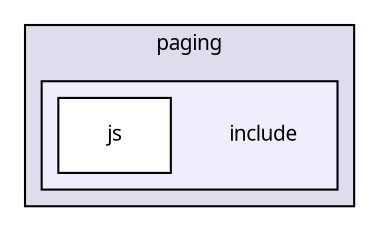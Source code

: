 digraph "packages/gui/packages/paging/include/" {
  compound=true
  node [ fontsize="10", fontname="FreeSans.ttf"];
  edge [ labelfontsize="10", labelfontname="FreeSans.ttf"];
  subgraph clusterdir_7df2d8fe1638ed718cf268a2a929ea47 {
    graph [ bgcolor="#ddddee", pencolor="black", label="paging" fontname="FreeSans.ttf", fontsize="10", URL="dir_7df2d8fe1638ed718cf268a2a929ea47.html"]
  subgraph clusterdir_c429d457393986df7c14b8c228108fd6 {
    graph [ bgcolor="#eeeeff", pencolor="black", label="" URL="dir_c429d457393986df7c14b8c228108fd6.html"];
    dir_c429d457393986df7c14b8c228108fd6 [shape=plaintext label="include"];
    dir_049fde19a3515f4ffff91ac4479590d7 [shape=box label="js" color="black" fillcolor="white" style="filled" URL="dir_049fde19a3515f4ffff91ac4479590d7.html"];
  }
  }
}
